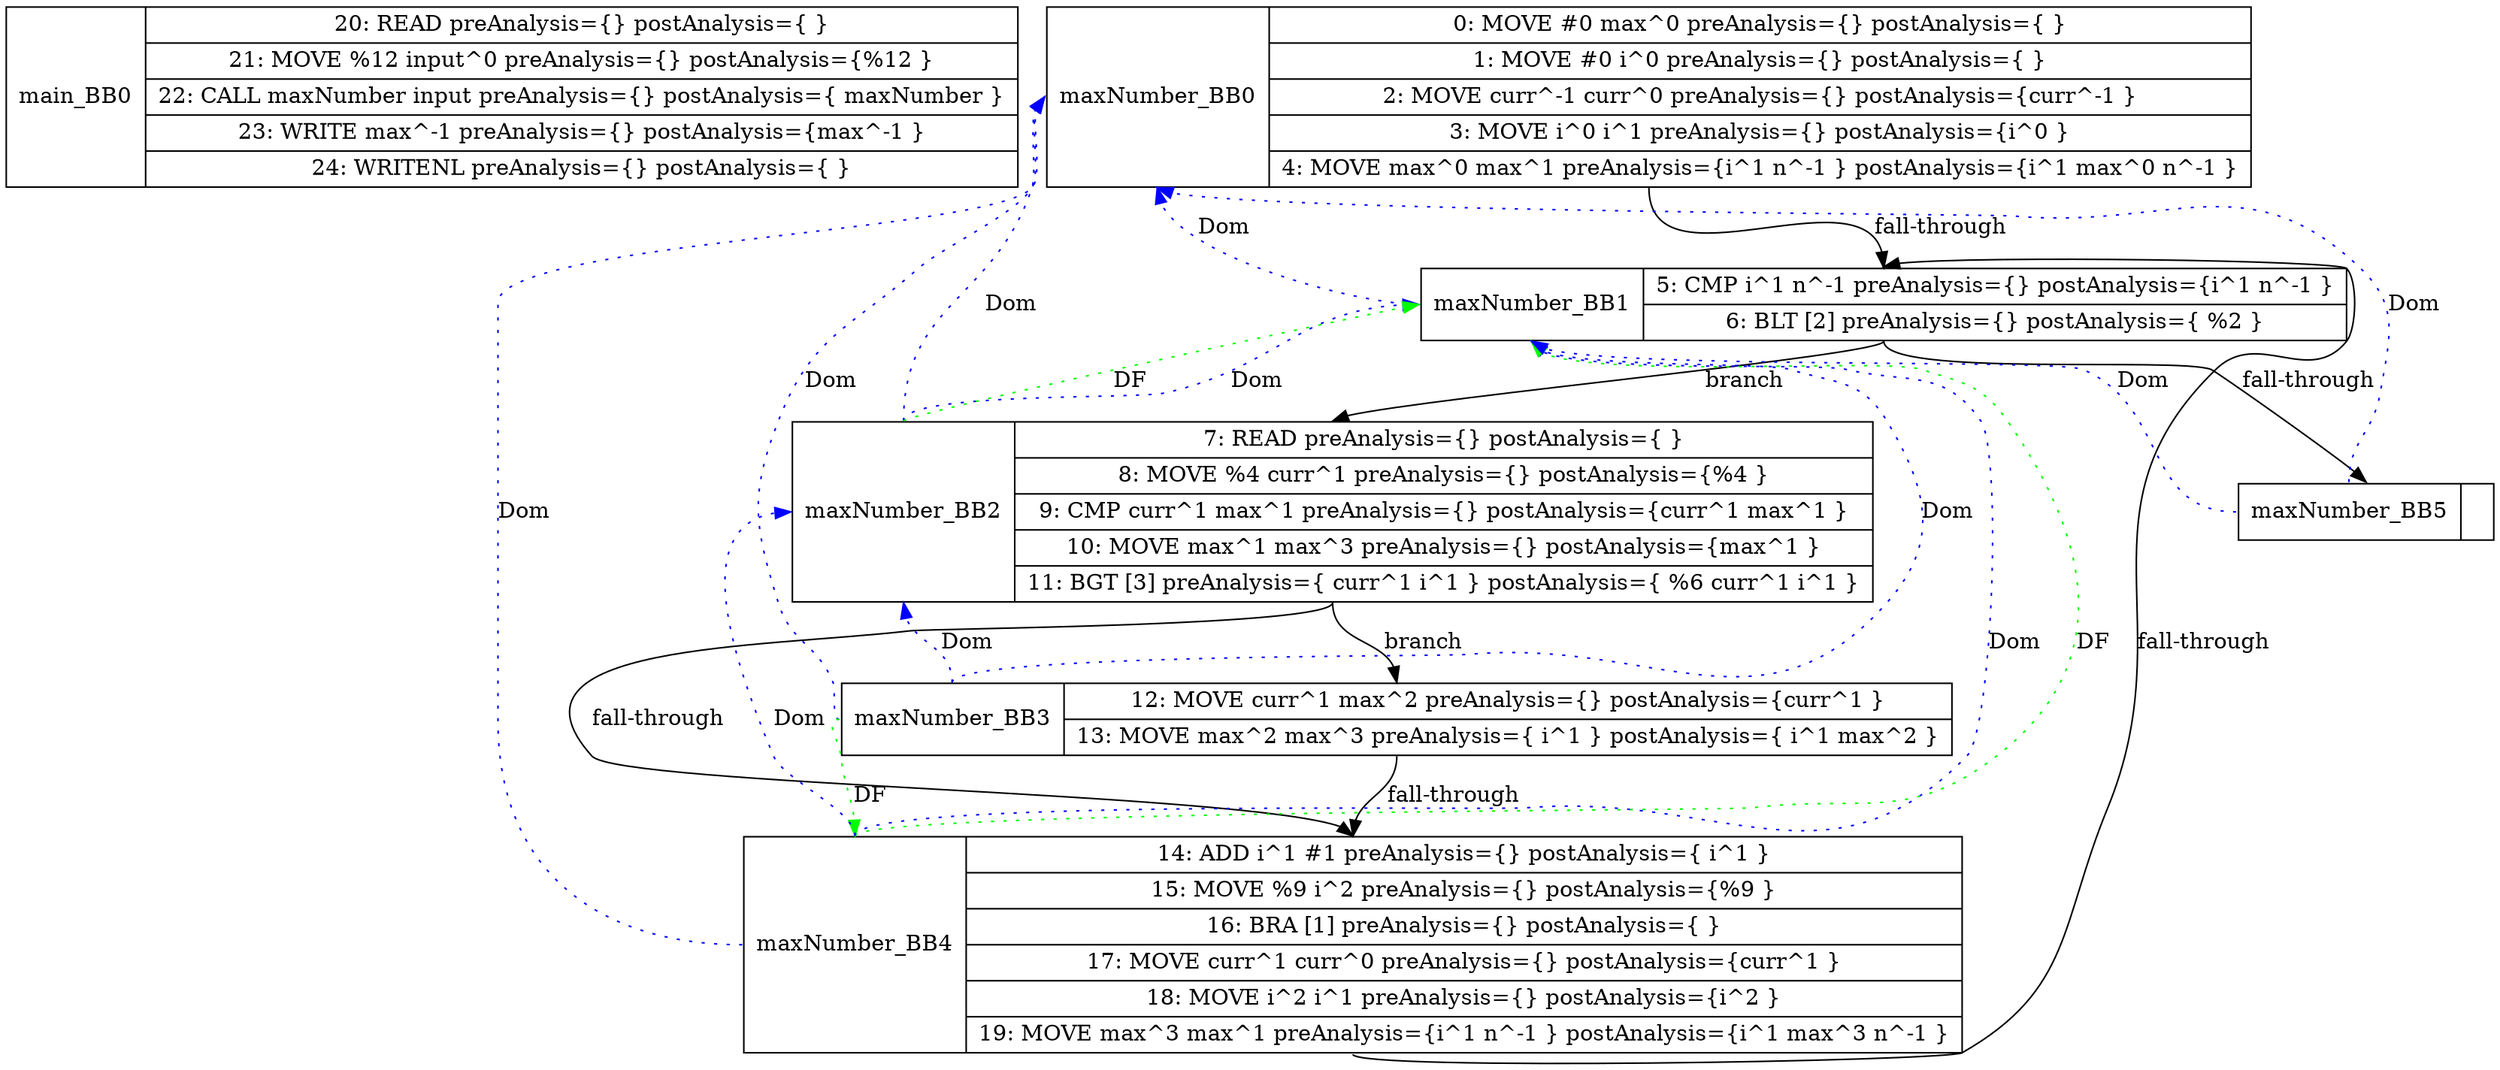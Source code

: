 diGraph G { 
main_BB0 [shape=record, label="<b>main_BB0| {20: READ  preAnalysis=\{\} postAnalysis=\{ \}|21: MOVE %12 input^0 preAnalysis=\{\} postAnalysis=\{%12 \}|22: CALL maxNumber input preAnalysis=\{\} postAnalysis=\{ maxNumber \}|23: WRITE max^-1 preAnalysis=\{\} postAnalysis=\{max^-1 \}|24: WRITENL  preAnalysis=\{\} postAnalysis=\{ \}}"];
maxNumber_BB0 [shape=record, label="<b>maxNumber_BB0| {0: MOVE #0 max^0 preAnalysis=\{\} postAnalysis=\{ \}|1: MOVE #0 i^0 preAnalysis=\{\} postAnalysis=\{ \}|2: MOVE curr^-1 curr^0 preAnalysis=\{\} postAnalysis=\{curr^-1 \}|3: MOVE i^0 i^1 preAnalysis=\{\} postAnalysis=\{i^0 \}|4: MOVE max^0 max^1 preAnalysis=\{i^1 n^-1 \} postAnalysis=\{i^1 max^0 n^-1 \}}"];
maxNumber_BB1 [shape=record, label="<b>maxNumber_BB1| {5: CMP i^1 n^-1 preAnalysis=\{\} postAnalysis=\{i^1 n^-1 \}|6: BLT [2] preAnalysis=\{\} postAnalysis=\{ %2 \}}"];
maxNumber_BB2 [shape=record, label="<b>maxNumber_BB2| {7: READ  preAnalysis=\{\} postAnalysis=\{ \}|8: MOVE %4 curr^1 preAnalysis=\{\} postAnalysis=\{%4 \}|9: CMP curr^1 max^1 preAnalysis=\{\} postAnalysis=\{curr^1 max^1 \}|10: MOVE max^1 max^3 preAnalysis=\{\} postAnalysis=\{max^1 \}|11: BGT [3] preAnalysis=\{ curr^1 i^1 \} postAnalysis=\{ %6 curr^1 i^1 \}}"];
maxNumber_BB3 [shape=record, label="<b>maxNumber_BB3| {12: MOVE curr^1 max^2 preAnalysis=\{\} postAnalysis=\{curr^1 \}|13: MOVE max^2 max^3 preAnalysis=\{ i^1 \} postAnalysis=\{ i^1 max^2 \}}"];
maxNumber_BB4 [shape=record, label="<b>maxNumber_BB4| {14: ADD i^1 #1 preAnalysis=\{\} postAnalysis=\{ i^1 \}|15: MOVE %9 i^2 preAnalysis=\{\} postAnalysis=\{%9 \}|16: BRA [1] preAnalysis=\{\} postAnalysis=\{ \}|17: MOVE curr^1 curr^0 preAnalysis=\{\} postAnalysis=\{curr^1 \}|18: MOVE i^2 i^1 preAnalysis=\{\} postAnalysis=\{i^2 \}|19: MOVE max^3 max^1 preAnalysis=\{i^1 n^-1 \} postAnalysis=\{i^1 max^3 n^-1 \}}"];
maxNumber_BB5 [shape=record, label="<b>maxNumber_BB5| {}"];

maxNumber_BB0:s -> maxNumber_BB1:n [label="fall-through"];
maxNumber_BB1:s -> maxNumber_BB2:n [label="branch"];
maxNumber_BB1:s -> maxNumber_BB5:n [label="fall-through"];
maxNumber_BB2:s -> maxNumber_BB3:n [label="branch"];
maxNumber_BB2:s -> maxNumber_BB4:n [label="fall-through"];
maxNumber_BB3:s -> maxNumber_BB4:n [label="fall-through"];
maxNumber_BB4:s -> maxNumber_BB1:n [label="fall-through"];
maxNumber_BB1:b -> maxNumber_BB0:b [color=blue, style=dotted, label="Dom"];
maxNumber_BB2:b -> maxNumber_BB0:b [color=blue, style=dotted, label="Dom"];
maxNumber_BB2:b -> maxNumber_BB1:b [color=blue, style=dotted, label="Dom"];
maxNumber_BB3:b -> maxNumber_BB0:b [color=blue, style=dotted, label="Dom"];
maxNumber_BB3:b -> maxNumber_BB1:b [color=blue, style=dotted, label="Dom"];
maxNumber_BB3:b -> maxNumber_BB2:b [color=blue, style=dotted, label="Dom"];
maxNumber_BB4:b -> maxNumber_BB0:b [color=blue, style=dotted, label="Dom"];
maxNumber_BB4:b -> maxNumber_BB1:b [color=blue, style=dotted, label="Dom"];
maxNumber_BB4:b -> maxNumber_BB2:b [color=blue, style=dotted, label="Dom"];
maxNumber_BB5:b -> maxNumber_BB0:b [color=blue, style=dotted, label="Dom"];
maxNumber_BB5:b -> maxNumber_BB1:b [color=blue, style=dotted, label="Dom"];
maxNumber_BB2:b -> maxNumber_BB1:b [color=green, style=dotted, label="DF"];
maxNumber_BB3:b -> maxNumber_BB4:b [color=green, style=dotted, label="DF"];
maxNumber_BB4:b -> maxNumber_BB1:b [color=green, style=dotted, label="DF"];


}